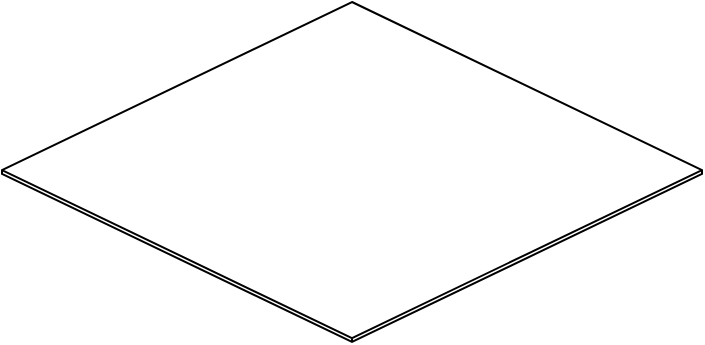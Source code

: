 <mxfile version="13.7.7" type="github"><diagram id="3-4BPGFL3dUzXfCAytIH" name="Page-1"><mxGraphModel dx="211" dy="404" grid="1" gridSize="10" guides="1" tooltips="1" connect="1" arrows="1" fold="1" page="1" pageScale="1" pageWidth="827" pageHeight="1169" math="0" shadow="0"><root><mxCell id="0"/><mxCell id="1" parent="0"/><mxCell id="70R2kYpUsm204gsC4cHF-1" value="" style="html=1;whiteSpace=wrap;shape=isoCube2;backgroundOutline=1;isoAngle=15;" vertex="1" parent="1"><mxGeometry x="70" y="90" width="350" height="170" as="geometry"/></mxCell></root></mxGraphModel></diagram></mxfile>